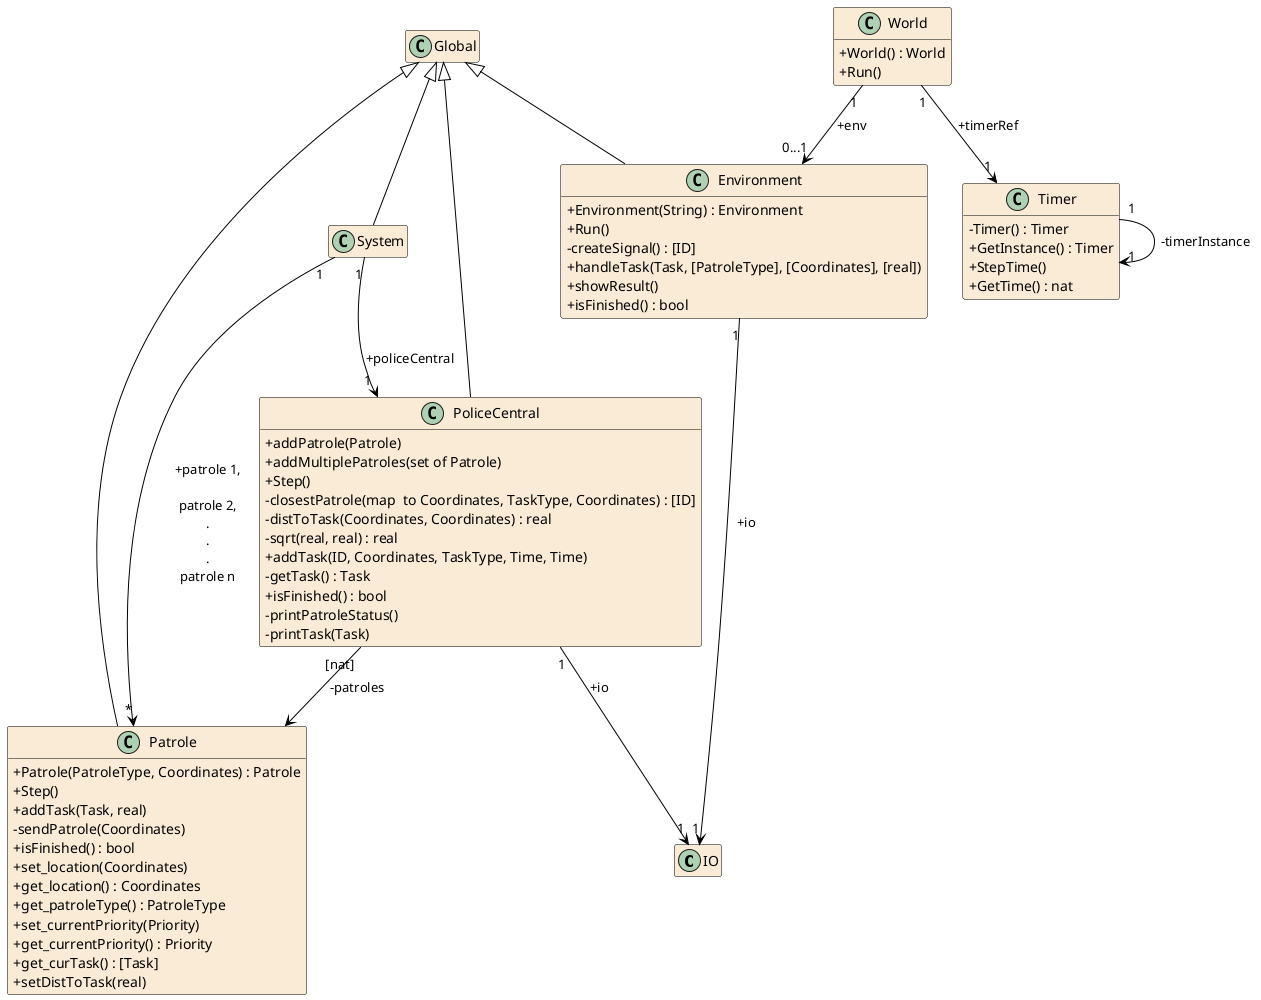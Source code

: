 @startuml PoliceCentral

hide empty members
hide fields
hide IO methods 
skinparam Shadowing false
skinparam classAttributeIconSize 0
skinparam ClassBorderThickness 0.5
skinparam groupInheritance 5
skinparam class {
	BackgroundColor AntiqueWhite
	ArrowColor Black
	BorderColor Black
}
skinparam defaultTextAlignment center

class Global
{
	+taskPriority : map TaskType to Priority <<value>>
	+patrolePriority : map PatroleType to  <<value>>
	+Time : nat <<type>>
	+ID : nat <<type>>
	+Priority : nat <<type>>
	+Coordinates : ::  <<type>>
	+Task : ::  <<type>>
	+PatroleType : <PatroleA> | <PatroleB> | <PatroleC> | <PatroleD> <<type>>
	+TaskType : <TaskA> | <TaskB> | <TaskC> | <TaskD> <<type>>
	+String : seq of char <<type>>
}

class World
{
	+World() : World
	+Run()
}

class Environment
{
	+inline : *...  <<type>>
	#outline : *...  <<type>>
	-inlines : seq of inline
	-outlines : seq of outline
	-taskId : [ID]
	-busy : bool
	+Environment(String) : Environment
	+Run()
	-createSignal() : [ID]
	+handleTask(Task, [PatroleType], [Coordinates], [real])
	+showResult()
	+isFinished() : bool
}


	class PoliceCentral
	{
		-patroleLocations : map  to Coordinates 
		-tasks : seq of Task 
		-busy : bool
		+addPatrole(Patrole)
		+addMultiplePatroles(set of Patrole)
		+Step()
		-closestPatrole(map  to Coordinates, TaskType, Coordinates) : [ID]
		-distToTask(Coordinates, Coordinates) : real
		-sqrt(real, real) : real
		+addTask(ID, Coordinates, TaskType, Time, Time)
		-getTask() : Task 
		+isFinished() : bool
		-printPatroleStatus()
		-printTask(Task)
	}

	class Patrole
	{
		-p_type : PatroleType
		-p_loc : Coordinates 
		-currentPriority : Priority
		-distToTask : [real]
		-curTask : [Task]
		-TaskDoneTime : Time
		-busy : bool
		+Patrole(PatroleType, Coordinates) : Patrole
		+Step()
		+addTask(Task, real)
		-sendPatrole(Coordinates)
		+isFinished() : bool
		+set_location(Coordinates)
		+get_location() : Coordinates 
		+get_patroleType() : PatroleType
		+set_currentPriority(Priority)
		+get_currentPriority() : Priority
		+get_curTask() : [Task]
		+setDistToTask(real)
	}




class IO
{
	+filedirective : <append> | <start> <<type>>
	+writeval(@p) : bool <<function>>
	+fwriteval(seq1 of char, @p, filedirective) : bool <<function>>
	+freadval(seq1 of char) : bool * [@p] <<function>>
	+echo(seq of char) : bool
	+fecho(seq of char, seq of char, [filedirective]) : bool
	+ferror() : seq of char
	+print(?)
	+println(?)
	+printf(seq of char, seq of ?)
}

class Timer
{
	+currentTime : nat
	-stepLength : nat <<value>>
	-Timer() : Timer
	+GetInstance() : Timer
	+StepTime()
	+GetTime() : nat
}

class System
{
}

System "1" --> "1" PoliceCentral : +policeCentral
System "1" --> "*" Patrole : +patrole 1,\n\npatrole 2,\n.\n.\n.\npatrole n
Global <|-- System
World "1" --> "0...1" Environment : +env
World "1" --> "1" Timer : +timerRef
PoliceCentral "[nat]" --> Patrole : -patroles
PoliceCentral "1" --> "1" IO : +io
Global <|-- PoliceCentral
Environment "1" --> "1" IO : +io
Global <|-- Environment
Global <|-- Patrole
Timer "1" --> "1" Timer : -timerInstance


@enduml